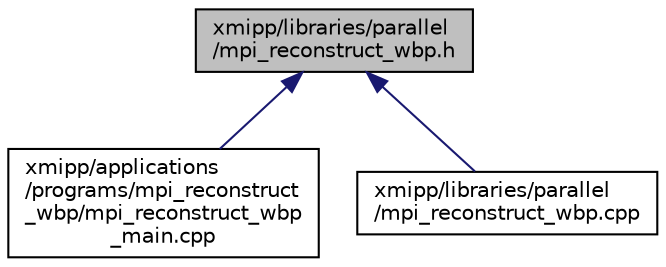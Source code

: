 digraph "xmipp/libraries/parallel/mpi_reconstruct_wbp.h"
{
  edge [fontname="Helvetica",fontsize="10",labelfontname="Helvetica",labelfontsize="10"];
  node [fontname="Helvetica",fontsize="10",shape=record];
  Node72 [label="xmipp/libraries/parallel\l/mpi_reconstruct_wbp.h",height=0.2,width=0.4,color="black", fillcolor="grey75", style="filled", fontcolor="black"];
  Node72 -> Node73 [dir="back",color="midnightblue",fontsize="10",style="solid",fontname="Helvetica"];
  Node73 [label="xmipp/applications\l/programs/mpi_reconstruct\l_wbp/mpi_reconstruct_wbp\l_main.cpp",height=0.2,width=0.4,color="black", fillcolor="white", style="filled",URL="$mpi__reconstruct__wbp__main_8cpp.html"];
  Node72 -> Node74 [dir="back",color="midnightblue",fontsize="10",style="solid",fontname="Helvetica"];
  Node74 [label="xmipp/libraries/parallel\l/mpi_reconstruct_wbp.cpp",height=0.2,width=0.4,color="black", fillcolor="white", style="filled",URL="$mpi__reconstruct__wbp_8cpp.html"];
}
